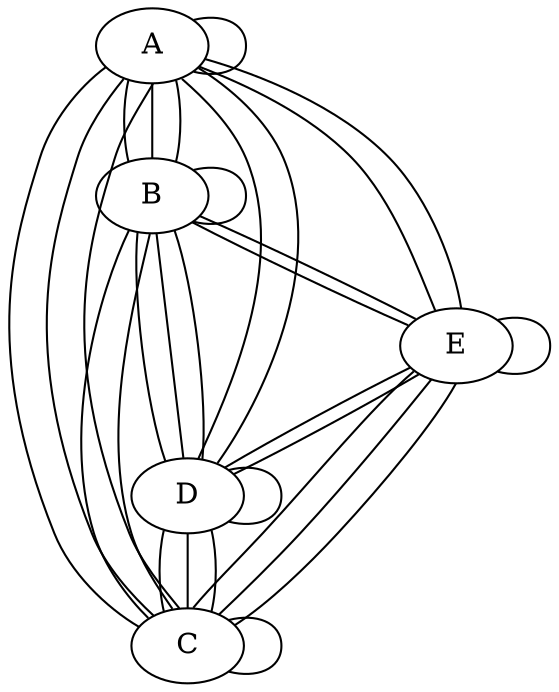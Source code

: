 graph {
	A
	B
	C
	D
	E
	A -- B
	A -- C
	B -- D
	C -- D
	C -- E
	A -- A
	A -- B
	A -- C
	A -- D
	A -- E
	B -- A
	B -- B
	B -- C
	B -- D
	B -- E
	C -- A
	C -- B
	C -- C
	C -- D
	C -- E
	D -- A
	D -- B
	D -- C
	D -- D
	D -- E
	E -- A
	E -- B
	E -- C
	E -- D
	E -- E
}
